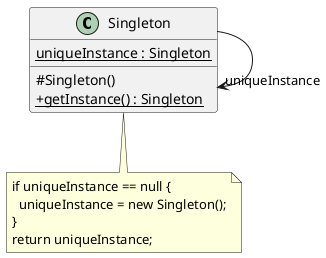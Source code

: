 @startuml

'-----------------------------------
' UML concepts illustrated
' JMB 2014
'-----------------------------------

'hide circle
hide empty members
hide empty methods
skinparam classAttributeIconSize 0

class Singleton {
{static} uniqueInstance : Singleton
# Singleton()
{static} + getInstance() : Singleton
}

Singleton --> "uniqueInstance" Singleton
note "if uniqueInstance == null {\n  uniqueInstance = new Singleton();\n}\nreturn uniqueInstance;" as N
Singleton .. N

@enduml
